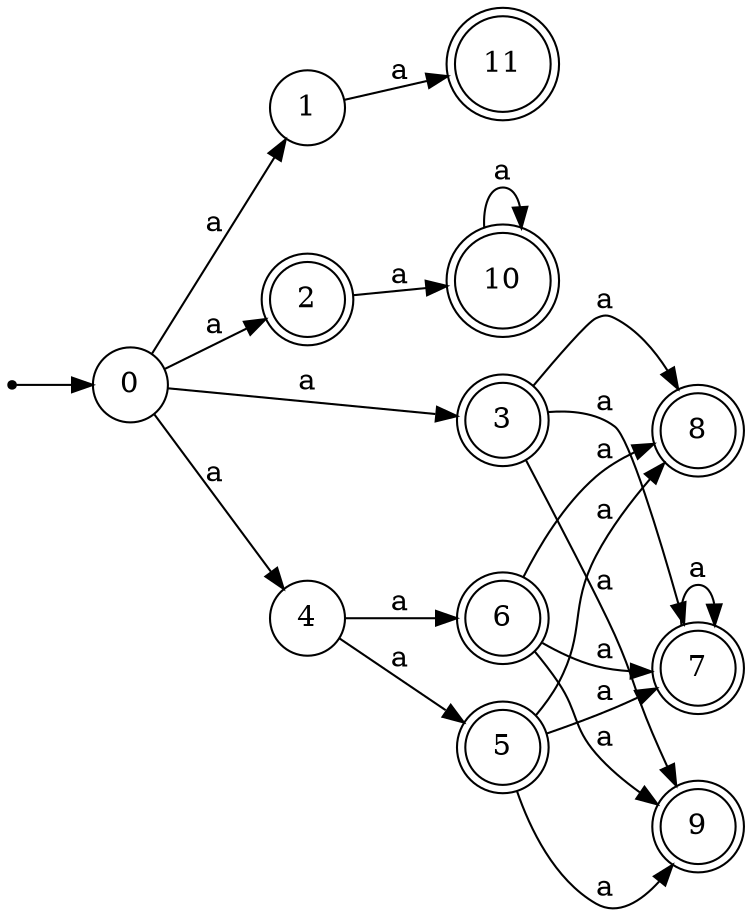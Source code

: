 digraph finite_state_machine {
rankdir=LR;
size="20,20";
node [shape = point]; "dummy0"
node [shape = circle]; "0";
"dummy0" -> "0";
node [shape = circle]; "1";
node [shape = doublecircle]; "2";node [shape = doublecircle]; "3";node [shape = circle]; "4";
node [shape = doublecircle]; "5";node [shape = doublecircle]; "6";node [shape = doublecircle]; "7";node [shape = doublecircle]; "8";node [shape = doublecircle]; "9";node [shape = doublecircle]; "10";node [shape = doublecircle]; "11";"0" -> "1" [label = "a"];
 "0" -> "2" [label = "a"];
 "0" -> "3" [label = "a"];
 "0" -> "4" [label = "a"];
 "4" -> "5" [label = "a"];
 "4" -> "6" [label = "a"];
 "6" -> "8" [label = "a"];
 "6" -> "9" [label = "a"];
 "6" -> "7" [label = "a"];
 "7" -> "7" [label = "a"];
 "5" -> "8" [label = "a"];
 "5" -> "9" [label = "a"];
 "5" -> "7" [label = "a"];
 "3" -> "8" [label = "a"];
 "3" -> "9" [label = "a"];
 "3" -> "7" [label = "a"];
 "2" -> "10" [label = "a"];
 "10" -> "10" [label = "a"];
 "1" -> "11" [label = "a"];
 }
